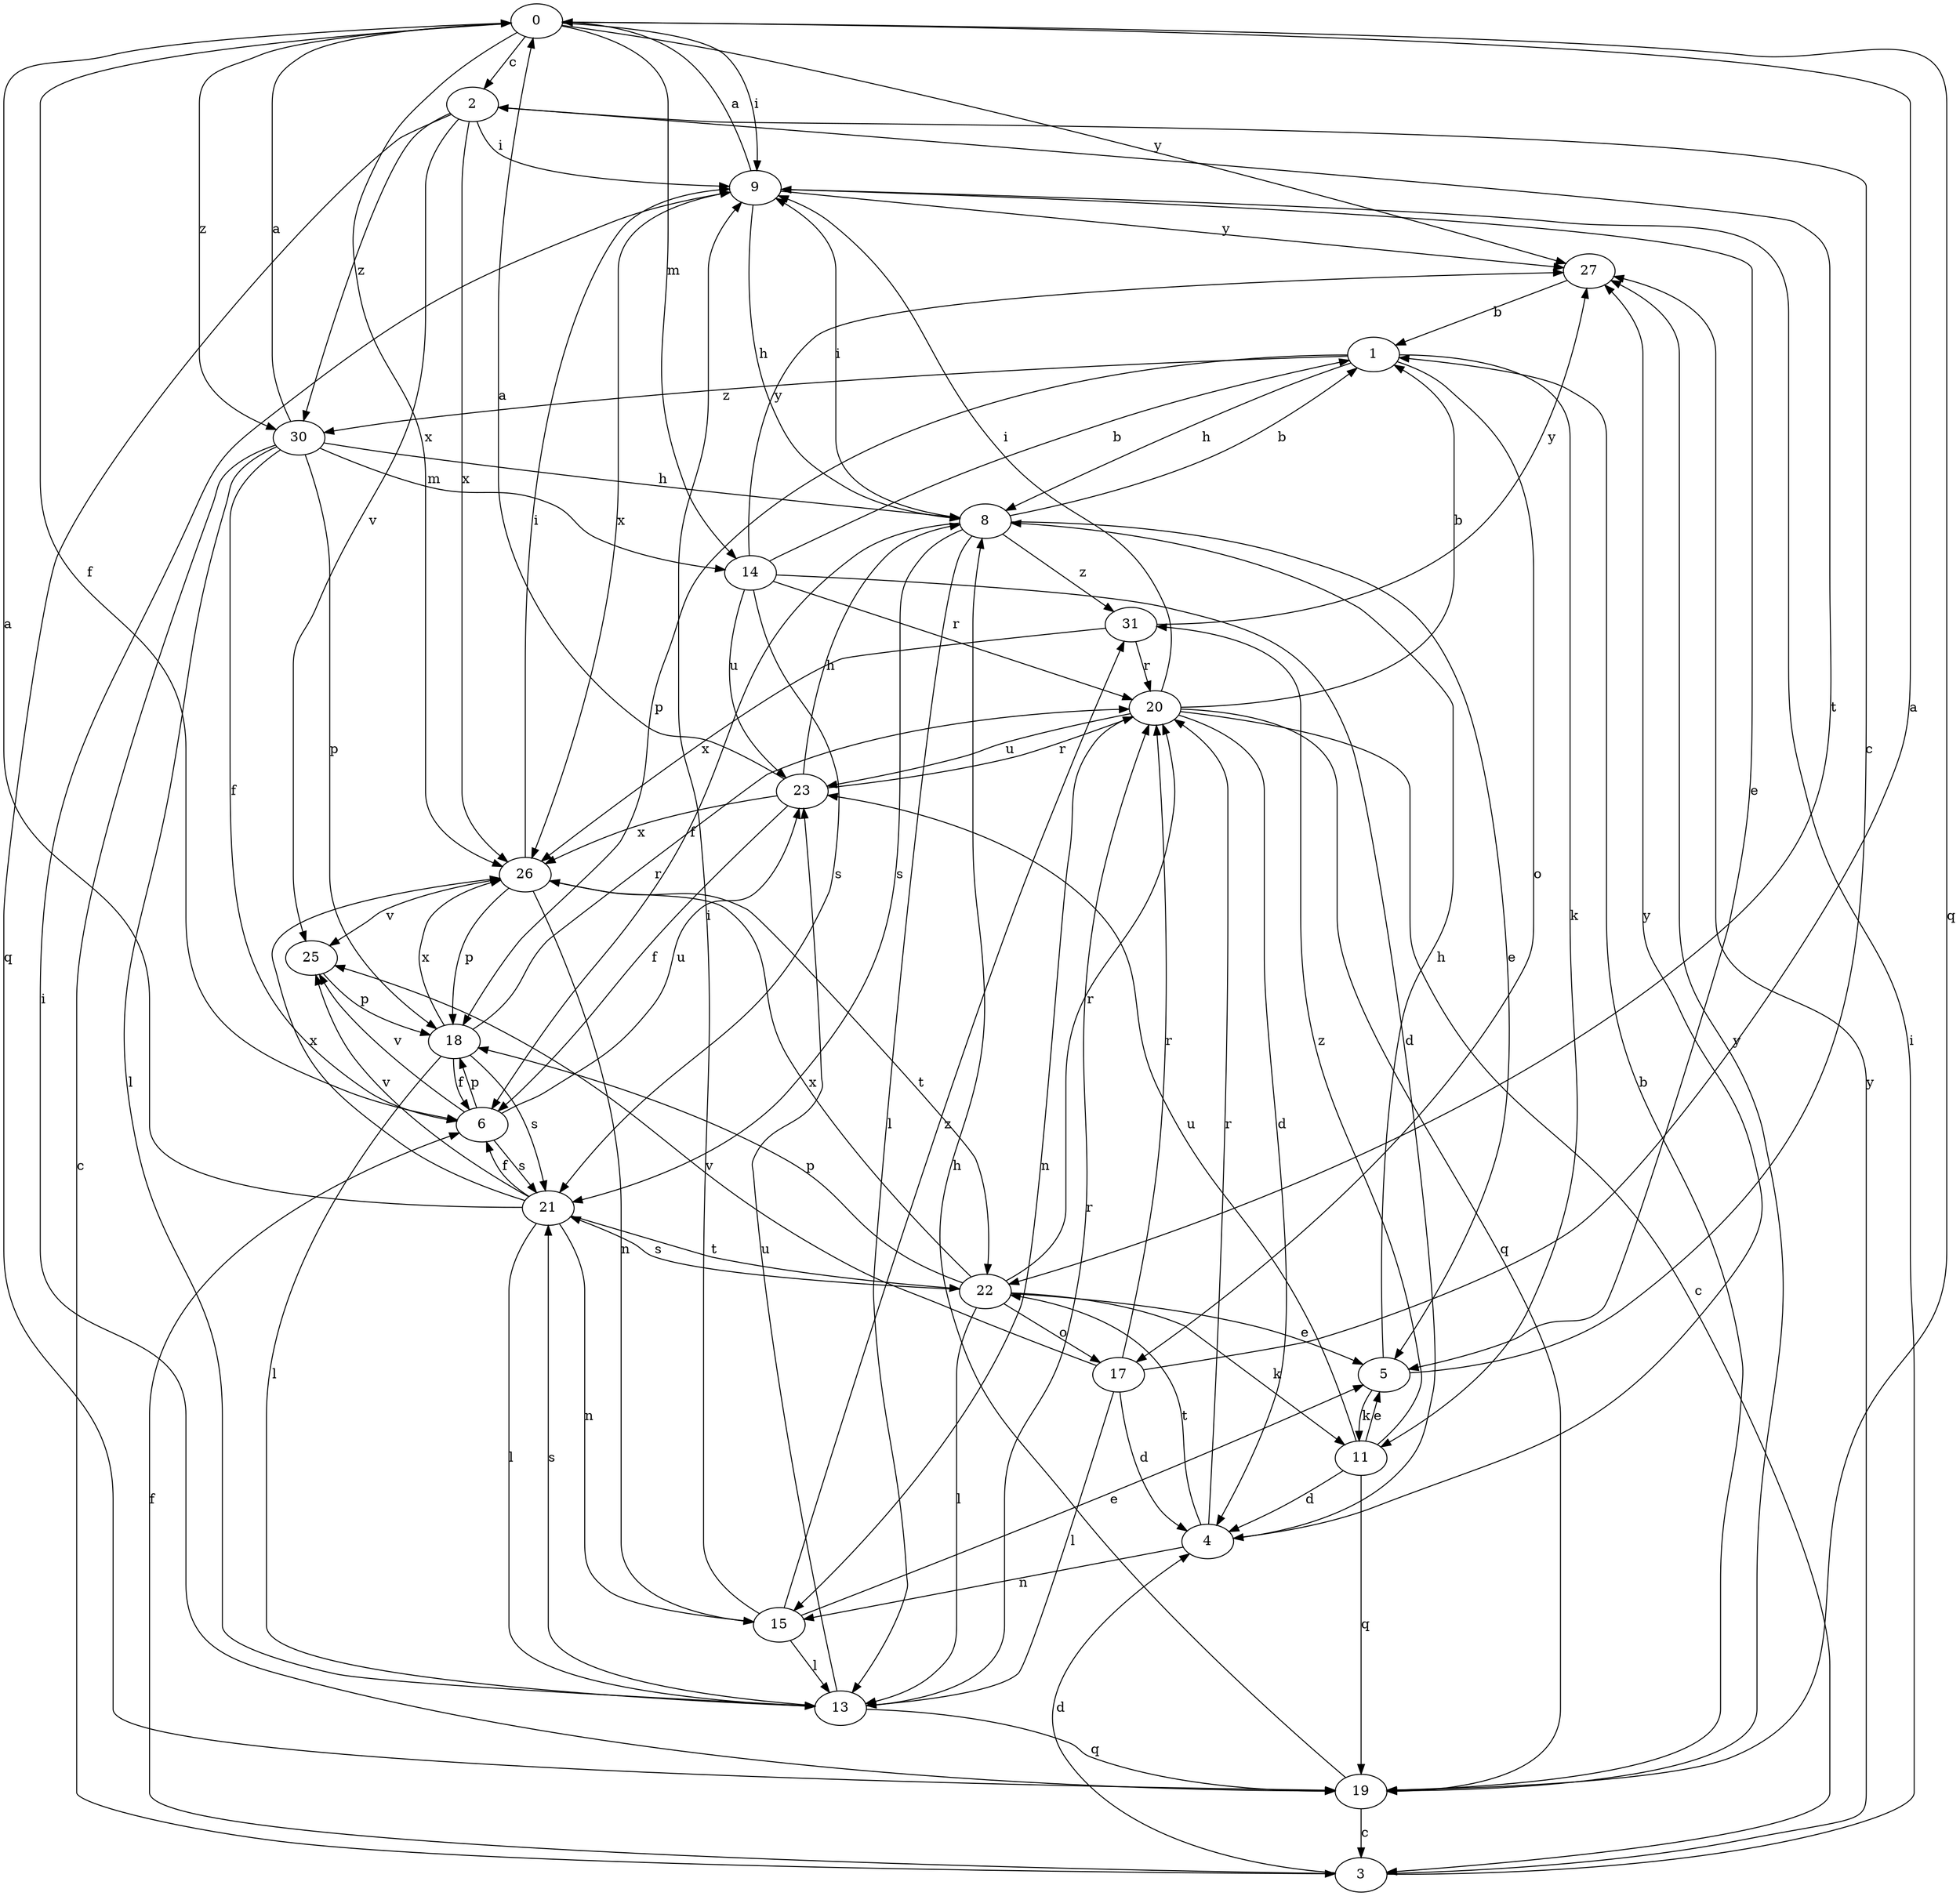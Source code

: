 strict digraph  {
0;
1;
2;
3;
4;
5;
6;
8;
9;
11;
13;
14;
15;
17;
18;
19;
20;
21;
22;
23;
25;
26;
27;
30;
31;
0 -> 2  [label=c];
0 -> 6  [label=f];
0 -> 9  [label=i];
0 -> 14  [label=m];
0 -> 19  [label=q];
0 -> 26  [label=x];
0 -> 27  [label=y];
0 -> 30  [label=z];
1 -> 8  [label=h];
1 -> 11  [label=k];
1 -> 17  [label=o];
1 -> 18  [label=p];
1 -> 30  [label=z];
2 -> 9  [label=i];
2 -> 19  [label=q];
2 -> 22  [label=t];
2 -> 25  [label=v];
2 -> 26  [label=x];
2 -> 30  [label=z];
3 -> 4  [label=d];
3 -> 6  [label=f];
3 -> 9  [label=i];
3 -> 27  [label=y];
4 -> 15  [label=n];
4 -> 20  [label=r];
4 -> 22  [label=t];
4 -> 27  [label=y];
5 -> 2  [label=c];
5 -> 8  [label=h];
5 -> 11  [label=k];
6 -> 18  [label=p];
6 -> 21  [label=s];
6 -> 23  [label=u];
6 -> 25  [label=v];
8 -> 1  [label=b];
8 -> 5  [label=e];
8 -> 6  [label=f];
8 -> 9  [label=i];
8 -> 13  [label=l];
8 -> 21  [label=s];
8 -> 31  [label=z];
9 -> 0  [label=a];
9 -> 5  [label=e];
9 -> 8  [label=h];
9 -> 26  [label=x];
9 -> 27  [label=y];
11 -> 4  [label=d];
11 -> 5  [label=e];
11 -> 19  [label=q];
11 -> 23  [label=u];
11 -> 31  [label=z];
13 -> 19  [label=q];
13 -> 20  [label=r];
13 -> 21  [label=s];
13 -> 23  [label=u];
14 -> 1  [label=b];
14 -> 4  [label=d];
14 -> 20  [label=r];
14 -> 21  [label=s];
14 -> 23  [label=u];
14 -> 27  [label=y];
15 -> 5  [label=e];
15 -> 9  [label=i];
15 -> 13  [label=l];
15 -> 31  [label=z];
17 -> 0  [label=a];
17 -> 4  [label=d];
17 -> 13  [label=l];
17 -> 20  [label=r];
17 -> 25  [label=v];
18 -> 6  [label=f];
18 -> 13  [label=l];
18 -> 20  [label=r];
18 -> 21  [label=s];
18 -> 26  [label=x];
19 -> 1  [label=b];
19 -> 3  [label=c];
19 -> 8  [label=h];
19 -> 9  [label=i];
19 -> 27  [label=y];
20 -> 1  [label=b];
20 -> 3  [label=c];
20 -> 4  [label=d];
20 -> 9  [label=i];
20 -> 15  [label=n];
20 -> 19  [label=q];
20 -> 23  [label=u];
21 -> 0  [label=a];
21 -> 6  [label=f];
21 -> 13  [label=l];
21 -> 15  [label=n];
21 -> 22  [label=t];
21 -> 25  [label=v];
21 -> 26  [label=x];
22 -> 5  [label=e];
22 -> 11  [label=k];
22 -> 13  [label=l];
22 -> 17  [label=o];
22 -> 18  [label=p];
22 -> 20  [label=r];
22 -> 21  [label=s];
22 -> 26  [label=x];
23 -> 0  [label=a];
23 -> 6  [label=f];
23 -> 8  [label=h];
23 -> 20  [label=r];
23 -> 26  [label=x];
25 -> 18  [label=p];
26 -> 9  [label=i];
26 -> 15  [label=n];
26 -> 18  [label=p];
26 -> 22  [label=t];
26 -> 25  [label=v];
27 -> 1  [label=b];
30 -> 0  [label=a];
30 -> 3  [label=c];
30 -> 6  [label=f];
30 -> 8  [label=h];
30 -> 13  [label=l];
30 -> 14  [label=m];
30 -> 18  [label=p];
31 -> 20  [label=r];
31 -> 26  [label=x];
31 -> 27  [label=y];
}

